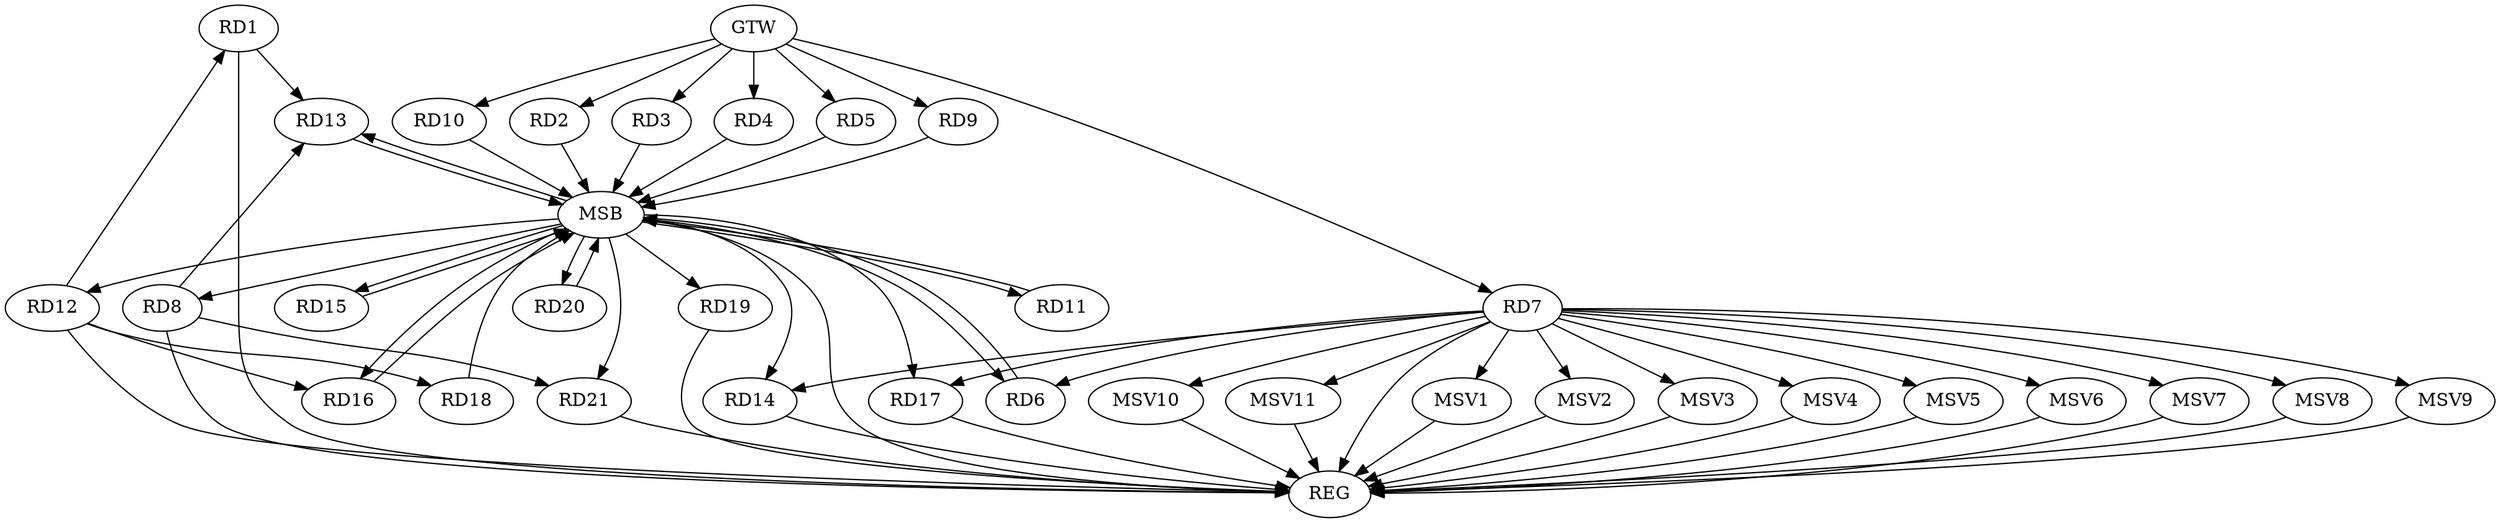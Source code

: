 strict digraph G {
  RD1 [ label="RD1" ];
  RD2 [ label="RD2" ];
  RD3 [ label="RD3" ];
  RD4 [ label="RD4" ];
  RD5 [ label="RD5" ];
  RD6 [ label="RD6" ];
  RD7 [ label="RD7" ];
  RD8 [ label="RD8" ];
  RD9 [ label="RD9" ];
  RD10 [ label="RD10" ];
  RD11 [ label="RD11" ];
  RD12 [ label="RD12" ];
  RD13 [ label="RD13" ];
  RD14 [ label="RD14" ];
  RD15 [ label="RD15" ];
  RD16 [ label="RD16" ];
  RD17 [ label="RD17" ];
  RD18 [ label="RD18" ];
  RD19 [ label="RD19" ];
  RD20 [ label="RD20" ];
  RD21 [ label="RD21" ];
  GTW [ label="GTW" ];
  REG [ label="REG" ];
  MSB [ label="MSB" ];
  MSV1 [ label="MSV1" ];
  MSV2 [ label="MSV2" ];
  MSV3 [ label="MSV3" ];
  MSV4 [ label="MSV4" ];
  MSV5 [ label="MSV5" ];
  MSV6 [ label="MSV6" ];
  MSV7 [ label="MSV7" ];
  MSV8 [ label="MSV8" ];
  MSV9 [ label="MSV9" ];
  MSV10 [ label="MSV10" ];
  MSV11 [ label="MSV11" ];
  RD12 -> RD1;
  RD1 -> RD13;
  RD7 -> RD6;
  RD7 -> RD14;
  RD7 -> RD17;
  RD8 -> RD13;
  RD8 -> RD21;
  RD12 -> RD16;
  RD12 -> RD18;
  GTW -> RD2;
  GTW -> RD3;
  GTW -> RD4;
  GTW -> RD5;
  GTW -> RD7;
  GTW -> RD9;
  GTW -> RD10;
  RD1 -> REG;
  RD7 -> REG;
  RD8 -> REG;
  RD12 -> REG;
  RD14 -> REG;
  RD17 -> REG;
  RD19 -> REG;
  RD21 -> REG;
  RD2 -> MSB;
  MSB -> RD15;
  MSB -> RD16;
  MSB -> RD21;
  MSB -> REG;
  RD3 -> MSB;
  RD4 -> MSB;
  MSB -> RD14;
  RD5 -> MSB;
  MSB -> RD6;
  MSB -> RD12;
  RD6 -> MSB;
  MSB -> RD19;
  RD9 -> MSB;
  RD10 -> MSB;
  RD11 -> MSB;
  RD13 -> MSB;
  RD15 -> MSB;
  MSB -> RD11;
  RD16 -> MSB;
  RD18 -> MSB;
  MSB -> RD8;
  MSB -> RD13;
  MSB -> RD17;
  MSB -> RD20;
  RD20 -> MSB;
  RD7 -> MSV1;
  MSV1 -> REG;
  RD7 -> MSV2;
  RD7 -> MSV3;
  RD7 -> MSV4;
  MSV2 -> REG;
  MSV3 -> REG;
  MSV4 -> REG;
  RD7 -> MSV5;
  MSV5 -> REG;
  RD7 -> MSV6;
  RD7 -> MSV7;
  MSV6 -> REG;
  MSV7 -> REG;
  RD7 -> MSV8;
  MSV8 -> REG;
  RD7 -> MSV9;
  MSV9 -> REG;
  RD7 -> MSV10;
  RD7 -> MSV11;
  MSV10 -> REG;
  MSV11 -> REG;
}
